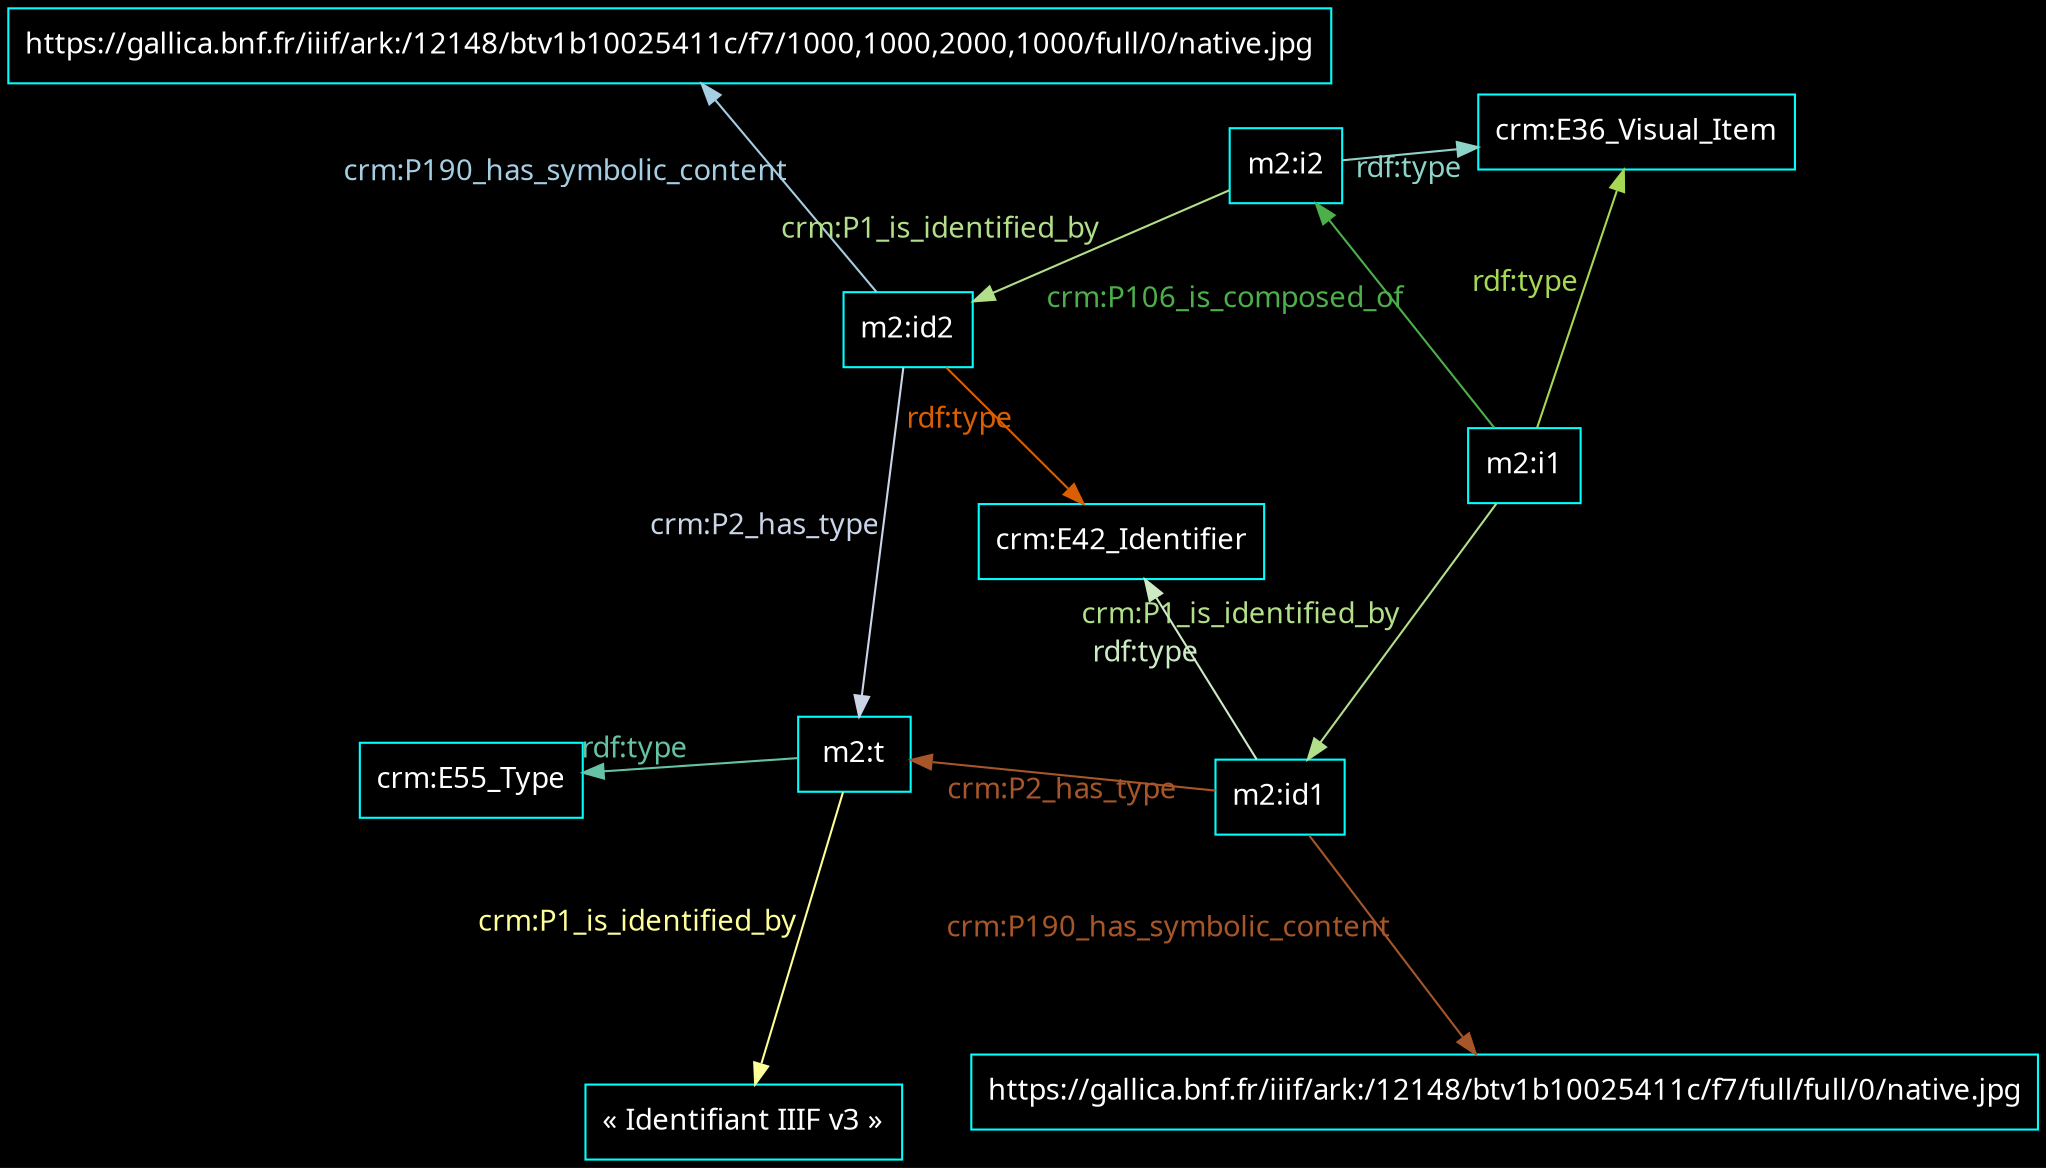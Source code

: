 digraph {
    graph [bgcolor=black]
    rankdir=LR
    node [color=white,fontcolor=white,fontname="FiraCode Nerd Font Mono Regular",shape=box]
    edge [color=white,fontcolor=white,fontname="FiraCode Nerd Font Mono Regular"]
    

    layout=neato
overlap=scale
splines=true
sep=.1
node [color=cyan,fontcolor=white]
edge [color=cyan,fontcolor=white]
"m2:i1" -> "crm:E36_Visual_Item" [label="rdf:type",color="#a6d854",fontcolor="#a6d854"]
"m2:t" -> "crm:E55_Type" [label="rdf:type",color="#66c2a5",fontcolor="#66c2a5"]
"m2:i1" -> "m2:id1" [label="crm:P1_is_identified_by",color="#b2df8a",fontcolor="#b2df8a"]
"m2:id2" -> "m2:t" [label="crm:P2_has_type",color="#cbd5e8",fontcolor="#cbd5e8"]
"m2:t" -> "« Identifiant IIIF v3 »" [label="crm:P1_is_identified_by",color="#ffff99",fontcolor="#ffff99"]
"m2:id1" -> "https://gallica.bnf.fr/iiif/ark:/12148/btv1b10025411c/f7/full/full/0/native.jpg" [label="crm:P190_has_symbolic_content",color="#a65628",fontcolor="#a65628"]
"m2:id2" -> "https://gallica.bnf.fr/iiif/ark:/12148/btv1b10025411c/f7/1000,1000,2000,1000/full/0/native.jpg" [label="crm:P190_has_symbolic_content",color="#a6cee3",fontcolor="#a6cee3"]
"m2:i2" -> "crm:E36_Visual_Item" [label="rdf:type",color="#8dd3c7",fontcolor="#8dd3c7"]
"m2:id1" -> "m2:t" [label="crm:P2_has_type",color="#a65628",fontcolor="#a65628"]
"m2:i1" -> "m2:i2" [label="crm:P106_is_composed_of",color="#4daf4a",fontcolor="#4daf4a"]
"m2:i2" -> "m2:id2" [label="crm:P1_is_identified_by",color="#b2df8a",fontcolor="#b2df8a"]
"m2:id1" -> "crm:E42_Identifier" [label="rdf:type",color="#ccebc5",fontcolor="#ccebc5"]
"m2:id2" -> "crm:E42_Identifier" [label="rdf:type",color="#d95f02",fontcolor="#d95f02"]
}
